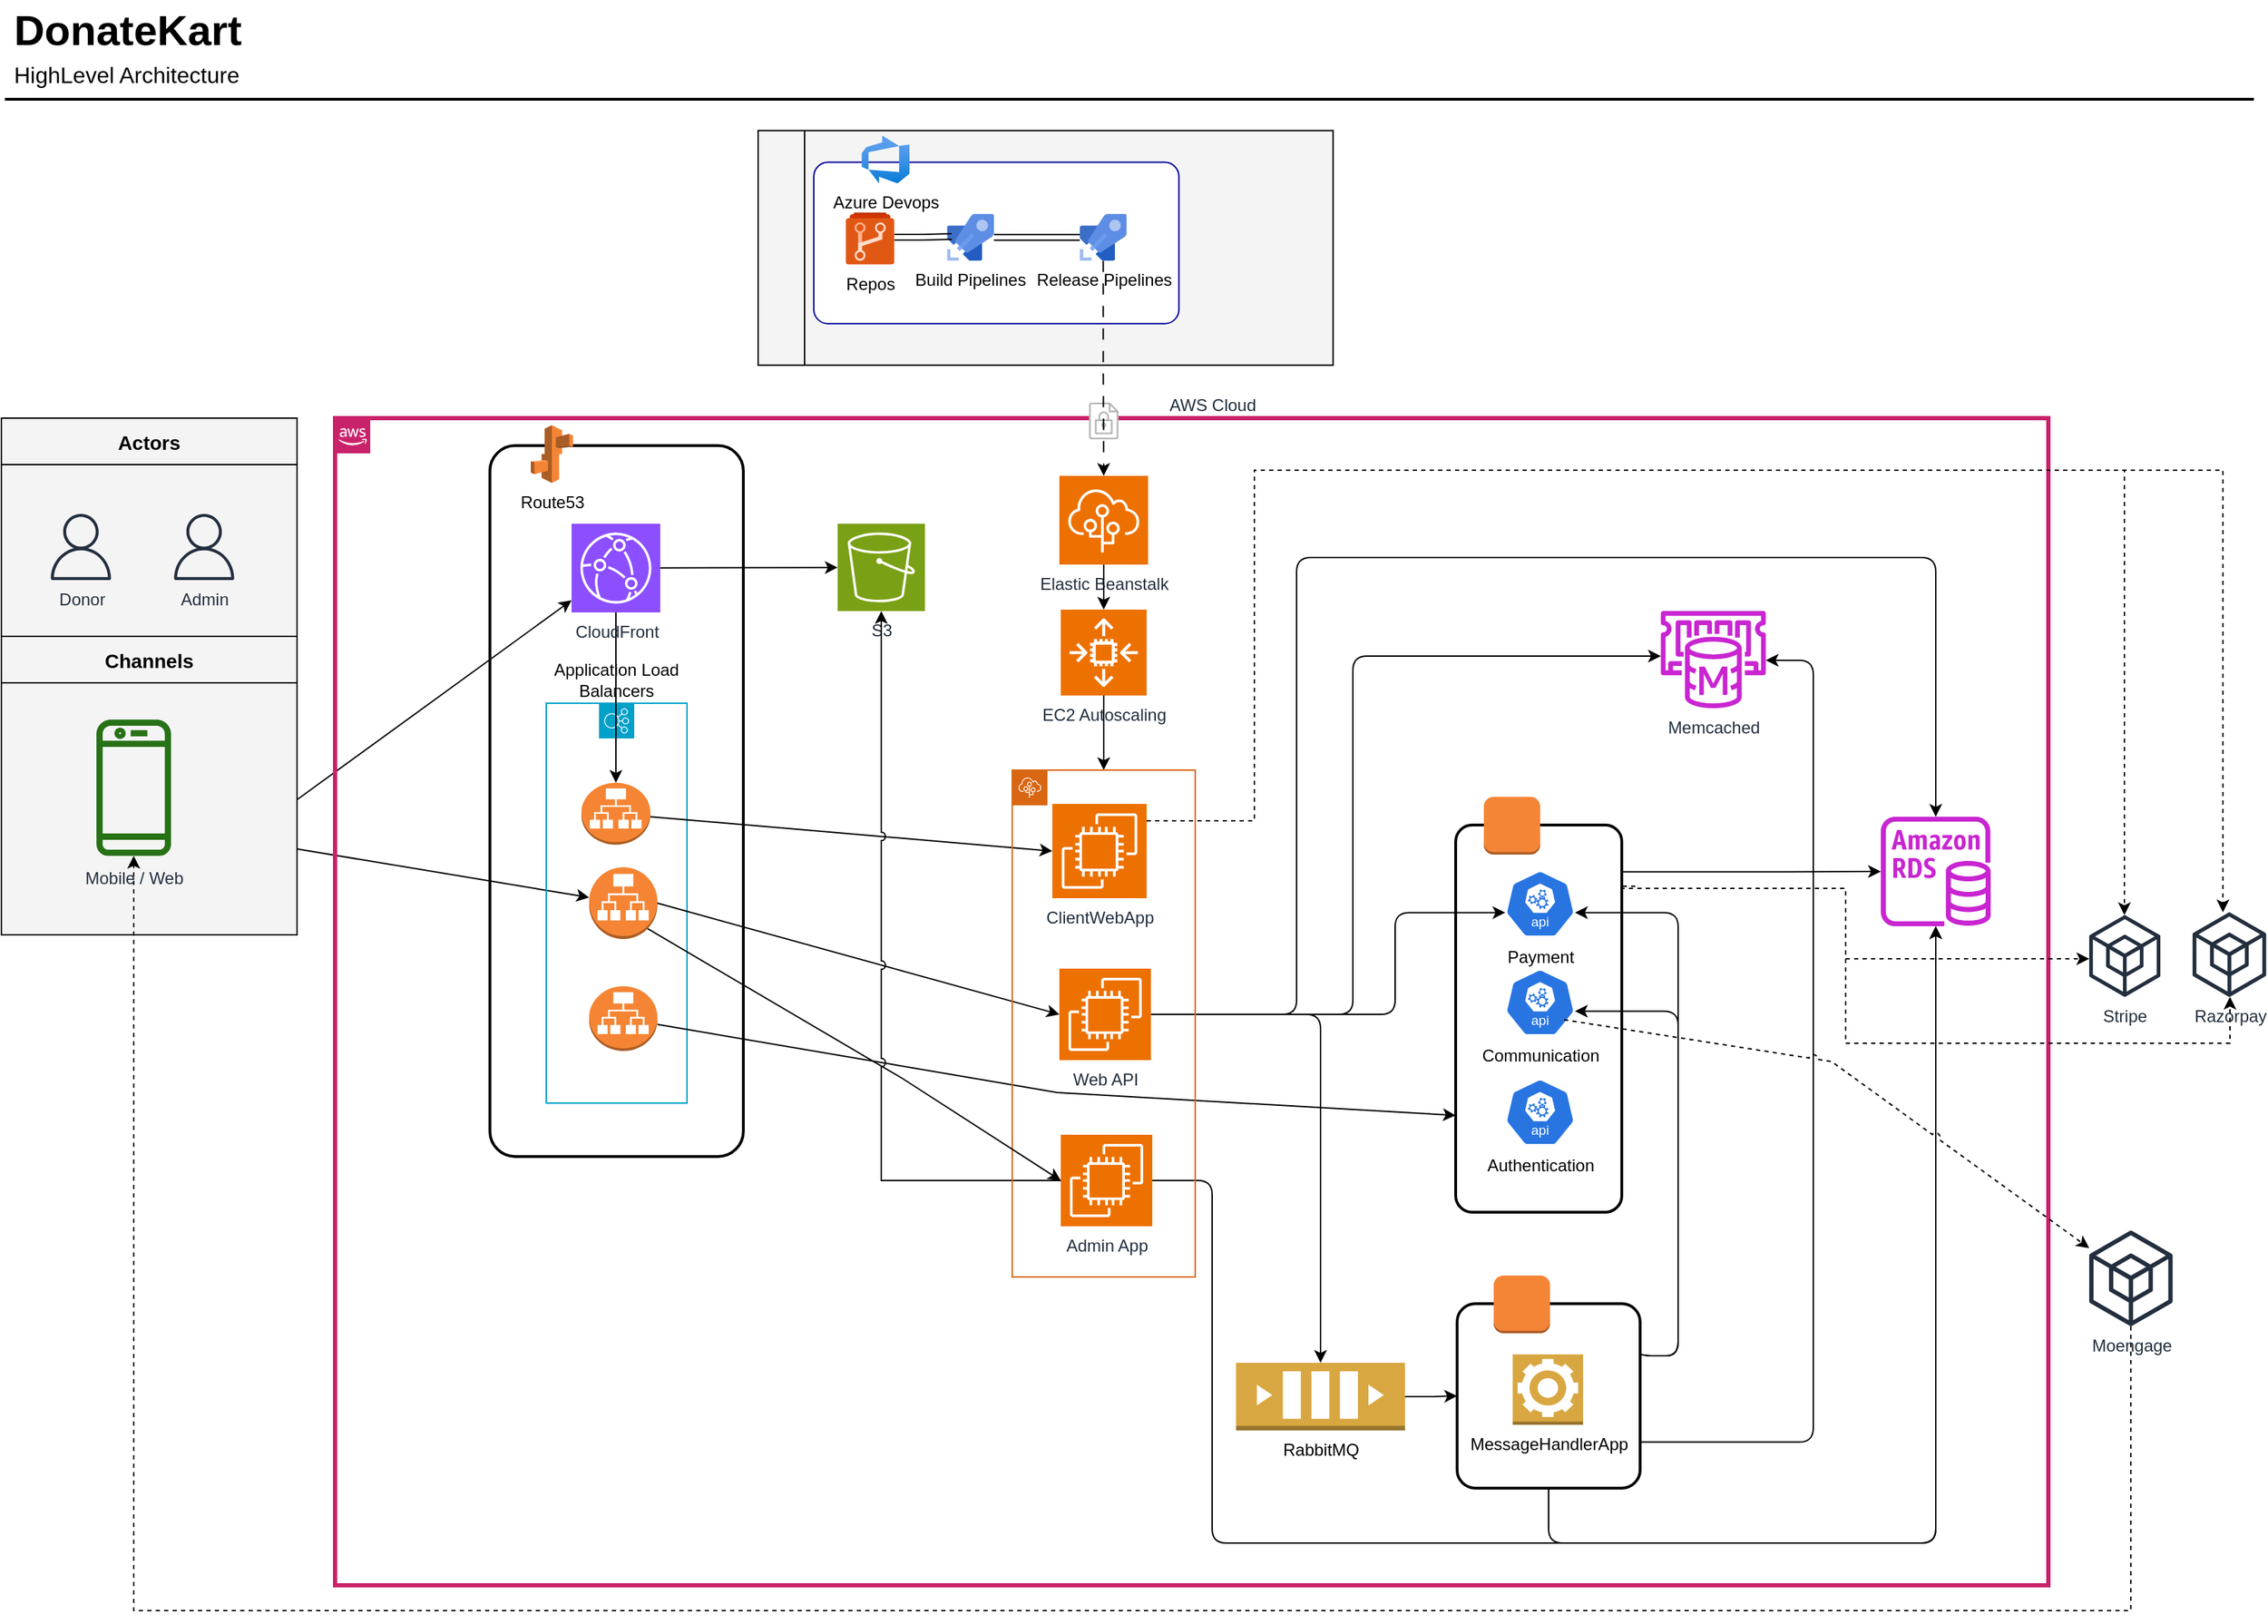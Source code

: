 <mxfile version="28.2.5">
  <diagram id="Ht1M8jgEwFfnCIfOTk4-" name="Page-1">
    <mxGraphModel dx="2037" dy="1380" grid="1" gridSize="10" guides="1" tooltips="1" connect="1" arrows="1" fold="1" page="1" pageScale="1" pageWidth="827" pageHeight="1169" math="0" shadow="0">
      <root>
        <mxCell id="0" />
        <mxCell id="1" parent="0" />
        <mxCell id="fp2YjINmD0HIYM60DAj_-10" style="rounded=0;orthogonalLoop=1;jettySize=auto;html=1;" parent="1" target="JclMTh5I75rumQ6ye4YY-29" edge="1">
          <mxGeometry relative="1" as="geometry">
            <mxPoint x="240" y="612" as="sourcePoint" />
          </mxGeometry>
        </mxCell>
        <mxCell id="fp2YjINmD0HIYM60DAj_-9" style="rounded=0;orthogonalLoop=1;jettySize=auto;html=1;" parent="1" target="JclMTh5I75rumQ6ye4YY-11" edge="1">
          <mxGeometry relative="1" as="geometry">
            <mxPoint x="240" y="577" as="sourcePoint" />
          </mxGeometry>
        </mxCell>
        <mxCell id="jZVaUwOg5UY3L9NAnvdq-71" value="AWS Cloud" style="points=[[0,0],[0.25,0],[0.5,0],[0.75,0],[1,0],[1,0.25],[1,0.5],[1,0.75],[1,1],[0.75,1],[0.5,1],[0.25,1],[0,1],[0,0.75],[0,0.5],[0,0.25]];outlineConnect=0;gradientColor=none;html=1;whiteSpace=wrap;fontSize=12;fontStyle=0;shape=mxgraph.aws4.group;grIcon=mxgraph.aws4.group_aws_cloud_alt;strokeColor=light-dark(#c9226a, #bdc7d4);fillColor=none;verticalAlign=bottom;align=center;spacingLeft=30;fontColor=#232F3E;dashed=0;labelBackgroundColor=none;container=1;pointerEvents=0;collapsible=0;recursiveResize=0;labelPosition=center;verticalLabelPosition=top;strokeWidth=3;" parent="1" vertex="1">
          <mxGeometry x="267" y="306" width="1217" height="829" as="geometry" />
        </mxCell>
        <mxCell id="JclMTh5I75rumQ6ye4YY-43" value="" style="rounded=1;arcSize=10;dashed=0;fillColor=none;gradientColor=none;strokeWidth=2;labelPosition=left;verticalLabelPosition=top;align=right;verticalAlign=bottom;" parent="jZVaUwOg5UY3L9NAnvdq-71" vertex="1">
          <mxGeometry x="110" y="19.5" width="180" height="505" as="geometry" />
        </mxCell>
        <mxCell id="fp2YjINmD0HIYM60DAj_-79" value="&lt;span style=&quot;color: rgb(0, 0, 0); text-wrap-mode: nowrap;&quot;&gt;Application Load Balancers&lt;/span&gt;" style="sketch=0;outlineConnect=0;gradientColor=none;html=1;whiteSpace=wrap;fontSize=12;fontStyle=0;shape=mxgraph.aws4.groupCenter;grIcon=mxgraph.aws4.group_elastic_load_balancing;grStroke=1;strokeColor=#00A1C9;fillColor=none;verticalAlign=bottom;align=center;fontColor=#00A1C9;dashed=0;spacingTop=25;labelPosition=center;verticalLabelPosition=top;" parent="jZVaUwOg5UY3L9NAnvdq-71" vertex="1">
          <mxGeometry x="150" y="202.5" width="100" height="284" as="geometry" />
        </mxCell>
        <mxCell id="JclMTh5I75rumQ6ye4YY-44" value="Route53" style="dashed=0;html=1;shape=mxgraph.aws3.elastic_beanstalk;fillColor=#F58536;gradientColor=none;dashed=0;verticalAlign=top;labelPosition=center;verticalLabelPosition=bottom;align=center;" parent="jZVaUwOg5UY3L9NAnvdq-71" vertex="1">
          <mxGeometry x="139" y="5" width="30" height="41" as="geometry" />
        </mxCell>
        <mxCell id="JclMTh5I75rumQ6ye4YY-3" value="Elastic Beanstalk" style="sketch=0;points=[[0,0,0],[0.25,0,0],[0.5,0,0],[0.75,0,0],[1,0,0],[0,1,0],[0.25,1,0],[0.5,1,0],[0.75,1,0],[1,1,0],[0,0.25,0],[0,0.5,0],[0,0.75,0],[1,0.25,0],[1,0.5,0],[1,0.75,0]];outlineConnect=0;fontColor=#232F3E;fillColor=#ED7100;strokeColor=#ffffff;dashed=0;verticalLabelPosition=bottom;verticalAlign=top;align=center;html=1;fontSize=12;fontStyle=0;aspect=fixed;shape=mxgraph.aws4.resourceIcon;resIcon=mxgraph.aws4.elastic_beanstalk;" parent="jZVaUwOg5UY3L9NAnvdq-71" vertex="1">
          <mxGeometry x="514.5" y="41" width="63" height="63" as="geometry" />
        </mxCell>
        <mxCell id="JclMTh5I75rumQ6ye4YY-7" value="ClientWebApp" style="sketch=0;points=[[0,0,0],[0.25,0,0],[0.5,0,0],[0.75,0,0],[1,0,0],[0,1,0],[0.25,1,0],[0.5,1,0],[0.75,1,0],[1,1,0],[0,0.25,0],[0,0.5,0],[0,0.75,0],[1,0.25,0],[1,0.5,0],[1,0.75,0]];outlineConnect=0;fontColor=#232F3E;fillColor=#ED7100;strokeColor=#ffffff;dashed=0;verticalLabelPosition=bottom;verticalAlign=top;align=center;html=1;fontSize=12;fontStyle=0;aspect=fixed;shape=mxgraph.aws4.resourceIcon;resIcon=mxgraph.aws4.ec2;" parent="jZVaUwOg5UY3L9NAnvdq-71" vertex="1">
          <mxGeometry x="509.5" y="274" width="67" height="67" as="geometry" />
        </mxCell>
        <mxCell id="JclMTh5I75rumQ6ye4YY-10" value="" style="sketch=0;outlineConnect=0;fontColor=#232F3E;gradientColor=none;fillColor=#C925D1;strokeColor=none;dashed=0;verticalLabelPosition=bottom;verticalAlign=top;align=center;html=1;fontSize=12;fontStyle=0;aspect=fixed;pointerEvents=1;shape=mxgraph.aws4.rds_instance;" parent="jZVaUwOg5UY3L9NAnvdq-71" vertex="1">
          <mxGeometry x="1098" y="283" width="78" height="78" as="geometry" />
        </mxCell>
        <mxCell id="fp2YjINmD0HIYM60DAj_-8" style="edgeStyle=orthogonalEdgeStyle;rounded=0;orthogonalLoop=1;jettySize=auto;html=1;" parent="jZVaUwOg5UY3L9NAnvdq-71" source="JclMTh5I75rumQ6ye4YY-11" target="JclMTh5I75rumQ6ye4YY-16" edge="1">
          <mxGeometry relative="1" as="geometry" />
        </mxCell>
        <mxCell id="fp2YjINmD0HIYM60DAj_-20" style="edgeStyle=none;rounded=0;orthogonalLoop=1;jettySize=auto;html=1;" parent="jZVaUwOg5UY3L9NAnvdq-71" source="JclMTh5I75rumQ6ye4YY-11" target="fp2YjINmD0HIYM60DAj_-19" edge="1">
          <mxGeometry relative="1" as="geometry" />
        </mxCell>
        <mxCell id="JclMTh5I75rumQ6ye4YY-11" value="CloudFront" style="sketch=0;points=[[0,0,0],[0.25,0,0],[0.5,0,0],[0.75,0,0],[1,0,0],[0,1,0],[0.25,1,0],[0.5,1,0],[0.75,1,0],[1,1,0],[0,0.25,0],[0,0.5,0],[0,0.75,0],[1,0.25,0],[1,0.5,0],[1,0.75,0]];outlineConnect=0;fontColor=#232F3E;fillColor=#8C4FFF;strokeColor=#ffffff;dashed=0;verticalLabelPosition=bottom;verticalAlign=top;align=center;html=1;fontSize=12;fontStyle=0;aspect=fixed;shape=mxgraph.aws4.resourceIcon;resIcon=mxgraph.aws4.cloudfront;" parent="jZVaUwOg5UY3L9NAnvdq-71" vertex="1">
          <mxGeometry x="168" y="75" width="63" height="63" as="geometry" />
        </mxCell>
        <mxCell id="fp2YjINmD0HIYM60DAj_-65" style="edgeStyle=orthogonalEdgeStyle;rounded=0;orthogonalLoop=1;jettySize=auto;html=1;entryX=0;entryY=0.5;entryDx=0;entryDy=0;" parent="jZVaUwOg5UY3L9NAnvdq-71" source="JclMTh5I75rumQ6ye4YY-14" target="JclMTh5I75rumQ6ye4YY-52" edge="1">
          <mxGeometry relative="1" as="geometry" />
        </mxCell>
        <mxCell id="JclMTh5I75rumQ6ye4YY-14" value="RabbitMQ" style="outlineConnect=0;dashed=0;verticalLabelPosition=bottom;verticalAlign=top;align=center;html=1;shape=mxgraph.aws3.queue;fillColor=#D9A741;gradientColor=none;rotation=0;" parent="jZVaUwOg5UY3L9NAnvdq-71" vertex="1">
          <mxGeometry x="640" y="671" width="120" height="48" as="geometry" />
        </mxCell>
        <mxCell id="JclMTh5I75rumQ6ye4YY-16" value="" style="outlineConnect=0;dashed=0;verticalLabelPosition=bottom;verticalAlign=top;align=center;html=1;shape=mxgraph.aws3.application_load_balancer;fillColor=#F58534;gradientColor=none;" parent="jZVaUwOg5UY3L9NAnvdq-71" vertex="1">
          <mxGeometry x="175" y="259" width="49" height="44" as="geometry" />
        </mxCell>
        <mxCell id="fp2YjINmD0HIYM60DAj_-42" style="edgeStyle=orthogonalEdgeStyle;rounded=0;orthogonalLoop=1;jettySize=auto;html=1;entryX=0.5;entryY=0;entryDx=0;entryDy=0;" parent="jZVaUwOg5UY3L9NAnvdq-71" source="JclMTh5I75rumQ6ye4YY-6" target="fp2YjINmD0HIYM60DAj_-41" edge="1">
          <mxGeometry relative="1" as="geometry" />
        </mxCell>
        <mxCell id="JclMTh5I75rumQ6ye4YY-6" value="EC2 Autoscaling" style="sketch=0;points=[[0,0,0],[0.25,0,0],[0.5,0,0],[0.75,0,0],[1,0,0],[0,1,0],[0.25,1,0],[0.5,1,0],[0.75,1,0],[1,1,0],[0,0.25,0],[0,0.5,0],[0,0.75,0],[1,0.25,0],[1,0.5,0],[1,0.75,0]];outlineConnect=0;fontColor=#232F3E;fillColor=#ED7100;strokeColor=#ffffff;dashed=0;verticalLabelPosition=bottom;verticalAlign=top;align=center;html=1;fontSize=12;fontStyle=0;aspect=fixed;shape=mxgraph.aws4.resourceIcon;resIcon=mxgraph.aws4.auto_scaling2;" parent="jZVaUwOg5UY3L9NAnvdq-71" vertex="1">
          <mxGeometry x="515.5" y="136" width="61" height="61" as="geometry" />
        </mxCell>
        <mxCell id="fp2YjINmD0HIYM60DAj_-45" style="edgeStyle=orthogonalEdgeStyle;rounded=1;orthogonalLoop=1;jettySize=auto;html=1;curved=0;" parent="jZVaUwOg5UY3L9NAnvdq-71" source="JclMTh5I75rumQ6ye4YY-18" target="JclMTh5I75rumQ6ye4YY-10" edge="1">
          <mxGeometry relative="1" as="geometry">
            <Array as="points">
              <mxPoint x="683" y="424" />
              <mxPoint x="683" y="99" />
              <mxPoint x="1137" y="99" />
            </Array>
          </mxGeometry>
        </mxCell>
        <mxCell id="fp2YjINmD0HIYM60DAj_-63" style="edgeStyle=orthogonalEdgeStyle;rounded=1;orthogonalLoop=1;jettySize=auto;html=1;curved=0;" parent="jZVaUwOg5UY3L9NAnvdq-71" source="JclMTh5I75rumQ6ye4YY-18" target="JclMTh5I75rumQ6ye4YY-49" edge="1">
          <mxGeometry relative="1" as="geometry">
            <Array as="points">
              <mxPoint x="723" y="424" />
              <mxPoint x="723" y="169" />
            </Array>
          </mxGeometry>
        </mxCell>
        <mxCell id="fp2YjINmD0HIYM60DAj_-64" style="edgeStyle=orthogonalEdgeStyle;rounded=1;orthogonalLoop=1;jettySize=auto;html=1;strokeColor=default;curved=0;" parent="jZVaUwOg5UY3L9NAnvdq-71" source="JclMTh5I75rumQ6ye4YY-18" target="JclMTh5I75rumQ6ye4YY-14" edge="1">
          <mxGeometry relative="1" as="geometry" />
        </mxCell>
        <mxCell id="JclMTh5I75rumQ6ye4YY-18" value="Web API" style="sketch=0;points=[[0,0,0],[0.25,0,0],[0.5,0,0],[0.75,0,0],[1,0,0],[0,1,0],[0.25,1,0],[0.5,1,0],[0.75,1,0],[1,1,0],[0,0.25,0],[0,0.5,0],[0,0.75,0],[1,0.25,0],[1,0.5,0],[1,0.75,0]];outlineConnect=0;fontColor=#232F3E;fillColor=#ED7100;strokeColor=#ffffff;dashed=0;verticalLabelPosition=bottom;verticalAlign=top;align=center;html=1;fontSize=12;fontStyle=0;aspect=fixed;shape=mxgraph.aws4.resourceIcon;resIcon=mxgraph.aws4.ec2;" parent="jZVaUwOg5UY3L9NAnvdq-71" vertex="1">
          <mxGeometry x="514.5" y="391" width="65" height="65" as="geometry" />
        </mxCell>
        <mxCell id="JclMTh5I75rumQ6ye4YY-26" style="rounded=0;orthogonalLoop=1;jettySize=auto;html=1;entryX=0;entryY=0.5;entryDx=0;entryDy=0;entryPerimeter=0;" parent="jZVaUwOg5UY3L9NAnvdq-71" source="JclMTh5I75rumQ6ye4YY-16" target="JclMTh5I75rumQ6ye4YY-7" edge="1">
          <mxGeometry relative="1" as="geometry" />
        </mxCell>
        <mxCell id="JclMTh5I75rumQ6ye4YY-27" style="rounded=0;orthogonalLoop=1;jettySize=auto;html=1;entryX=0;entryY=0.5;entryDx=0;entryDy=0;entryPerimeter=0;exitX=1;exitY=0.5;exitDx=0;exitDy=0;exitPerimeter=0;" parent="jZVaUwOg5UY3L9NAnvdq-71" source="JclMTh5I75rumQ6ye4YY-29" target="JclMTh5I75rumQ6ye4YY-18" edge="1">
          <mxGeometry relative="1" as="geometry" />
        </mxCell>
        <mxCell id="JclMTh5I75rumQ6ye4YY-29" value="" style="outlineConnect=0;dashed=0;verticalLabelPosition=bottom;verticalAlign=top;align=center;html=1;shape=mxgraph.aws3.application_load_balancer;fillColor=#F58534;gradientColor=none;" parent="jZVaUwOg5UY3L9NAnvdq-71" vertex="1">
          <mxGeometry x="180.5" y="319" width="48.5" height="51" as="geometry" />
        </mxCell>
        <mxCell id="JclMTh5I75rumQ6ye4YY-30" value="" style="outlineConnect=0;dashed=0;verticalLabelPosition=bottom;verticalAlign=top;align=center;html=1;shape=mxgraph.aws3.application_load_balancer;fillColor=#F58534;gradientColor=none;" parent="jZVaUwOg5UY3L9NAnvdq-71" vertex="1">
          <mxGeometry x="180.5" y="403.5" width="48.5" height="46" as="geometry" />
        </mxCell>
        <mxCell id="JclMTh5I75rumQ6ye4YY-49" value="Memcached" style="sketch=0;outlineConnect=0;fontColor=#232F3E;gradientColor=none;fillColor=#C925D1;strokeColor=none;dashed=0;verticalLabelPosition=bottom;verticalAlign=top;align=center;html=1;fontSize=12;fontStyle=0;aspect=fixed;pointerEvents=1;shape=mxgraph.aws4.elasticache_for_memcached;" parent="jZVaUwOg5UY3L9NAnvdq-71" vertex="1">
          <mxGeometry x="940" y="137" width="78" height="69" as="geometry" />
        </mxCell>
        <mxCell id="jZVaUwOg5UY3L9NAnvdq-182" value="" style="group" parent="jZVaUwOg5UY3L9NAnvdq-71" vertex="1" connectable="0">
          <mxGeometry x="535.5" y="-11" width="21" height="26" as="geometry" />
        </mxCell>
        <mxCell id="jZVaUwOg5UY3L9NAnvdq-183" value="" style="rounded=0;whiteSpace=wrap;html=1;labelBackgroundColor=#ffffff;fontSize=14;align=center;strokeColor=none;" parent="jZVaUwOg5UY3L9NAnvdq-182" vertex="1">
          <mxGeometry width="21" height="26" as="geometry" />
        </mxCell>
        <mxCell id="jZVaUwOg5UY3L9NAnvdq-184" value="" style="outlineConnect=0;fontColor=#232F3E;gradientColor=none;fillColor=#B3B3B3;strokeColor=none;dashed=0;verticalLabelPosition=bottom;verticalAlign=top;align=center;html=1;fontSize=12;fontStyle=0;aspect=fixed;pointerEvents=1;shape=mxgraph.aws4.encrypted_data;labelBackgroundColor=#ffffff;" parent="jZVaUwOg5UY3L9NAnvdq-182" vertex="1">
          <mxGeometry width="21" height="26" as="geometry" />
        </mxCell>
        <mxCell id="fp2YjINmD0HIYM60DAj_-19" value="S3" style="sketch=0;points=[[0,0,0],[0.25,0,0],[0.5,0,0],[0.75,0,0],[1,0,0],[0,1,0],[0.25,1,0],[0.5,1,0],[0.75,1,0],[1,1,0],[0,0.25,0],[0,0.5,0],[0,0.75,0],[1,0.25,0],[1,0.5,0],[1,0.75,0]];outlineConnect=0;fontColor=#232F3E;fillColor=#7AA116;strokeColor=#ffffff;dashed=0;verticalLabelPosition=bottom;verticalAlign=top;align=center;html=1;fontSize=12;fontStyle=0;aspect=fixed;shape=mxgraph.aws4.resourceIcon;resIcon=mxgraph.aws4.s3;" parent="jZVaUwOg5UY3L9NAnvdq-71" vertex="1">
          <mxGeometry x="357" y="75" width="62" height="62" as="geometry" />
        </mxCell>
        <mxCell id="fp2YjINmD0HIYM60DAj_-23" value="" style="group" parent="jZVaUwOg5UY3L9NAnvdq-71" vertex="1" connectable="0">
          <mxGeometry x="796" y="253" width="118" height="295" as="geometry" />
        </mxCell>
        <mxCell id="JclMTh5I75rumQ6ye4YY-34" value="" style="rounded=1;arcSize=10;dashed=0;fillColor=none;gradientColor=none;strokeWidth=2;" parent="fp2YjINmD0HIYM60DAj_-23" vertex="1">
          <mxGeometry y="36" width="118" height="275" as="geometry" />
        </mxCell>
        <mxCell id="JclMTh5I75rumQ6ye4YY-35" value="" style="dashed=0;html=1;shape=mxgraph.aws3.instance;fillColor=#F58536;gradientColor=none;dashed=0;" parent="fp2YjINmD0HIYM60DAj_-23" vertex="1">
          <mxGeometry x="20" y="16" width="40" height="41" as="geometry" />
        </mxCell>
        <mxCell id="JclMTh5I75rumQ6ye4YY-38" value="Payment" style="aspect=fixed;sketch=0;html=1;dashed=0;whitespace=wrap;verticalLabelPosition=bottom;verticalAlign=top;fillColor=#2875E2;strokeColor=#ffffff;points=[[0.005,0.63,0],[0.1,0.2,0],[0.9,0.2,0],[0.5,0,0],[0.995,0.63,0],[0.72,0.99,0],[0.5,1,0],[0.28,0.99,0]];shape=mxgraph.kubernetes.icon2;kubernetesLabel=1;prIcon=api" parent="fp2YjINmD0HIYM60DAj_-23" vertex="1">
          <mxGeometry x="35" y="68" width="50" height="48" as="geometry" />
        </mxCell>
        <mxCell id="JclMTh5I75rumQ6ye4YY-40" value="Authentication" style="aspect=fixed;sketch=0;html=1;dashed=0;whitespace=wrap;verticalLabelPosition=bottom;verticalAlign=top;fillColor=#2875E2;strokeColor=#ffffff;points=[[0.005,0.63,0],[0.1,0.2,0],[0.9,0.2,0],[0.5,0,0],[0.995,0.63,0],[0.72,0.99,0],[0.5,1,0],[0.28,0.99,0]];shape=mxgraph.kubernetes.icon2;kubernetesLabel=1;prIcon=api" parent="fp2YjINmD0HIYM60DAj_-23" vertex="1">
          <mxGeometry x="35" y="216" width="50" height="48" as="geometry" />
        </mxCell>
        <mxCell id="JclMTh5I75rumQ6ye4YY-39" value="Communication" style="aspect=fixed;sketch=0;html=1;dashed=0;whitespace=wrap;verticalLabelPosition=bottom;verticalAlign=top;fillColor=#2875E2;strokeColor=#ffffff;points=[[0.005,0.63,0],[0.1,0.2,0],[0.9,0.2,0],[0.5,0,0],[0.995,0.63,0],[0.72,0.99,0],[0.5,1,0],[0.28,0.99,0]];shape=mxgraph.kubernetes.icon2;kubernetesLabel=1;prIcon=api" parent="fp2YjINmD0HIYM60DAj_-23" vertex="1">
          <mxGeometry x="35" y="138" width="50" height="48" as="geometry" />
        </mxCell>
        <mxCell id="fp2YjINmD0HIYM60DAj_-43" style="edgeStyle=orthogonalEdgeStyle;rounded=1;orthogonalLoop=1;jettySize=auto;html=1;exitX=1;exitY=0.75;exitDx=0;exitDy=0;curved=0;" parent="jZVaUwOg5UY3L9NAnvdq-71" source="JclMTh5I75rumQ6ye4YY-52" target="JclMTh5I75rumQ6ye4YY-49" edge="1">
          <mxGeometry relative="1" as="geometry">
            <Array as="points">
              <mxPoint x="1050" y="727" />
              <mxPoint x="1050" y="172" />
            </Array>
          </mxGeometry>
        </mxCell>
        <mxCell id="fp2YjINmD0HIYM60DAj_-56" style="edgeStyle=orthogonalEdgeStyle;rounded=1;orthogonalLoop=1;jettySize=auto;html=1;curved=0;" parent="jZVaUwOg5UY3L9NAnvdq-71" source="JclMTh5I75rumQ6ye4YY-52" target="JclMTh5I75rumQ6ye4YY-10" edge="1">
          <mxGeometry relative="1" as="geometry">
            <Array as="points">
              <mxPoint x="862" y="799" />
              <mxPoint x="1137" y="799" />
            </Array>
          </mxGeometry>
        </mxCell>
        <mxCell id="JclMTh5I75rumQ6ye4YY-52" value="" style="rounded=1;arcSize=10;dashed=0;fillColor=none;gradientColor=none;strokeWidth=2;" parent="jZVaUwOg5UY3L9NAnvdq-71" vertex="1">
          <mxGeometry x="797" y="629" width="130" height="131" as="geometry" />
        </mxCell>
        <mxCell id="JclMTh5I75rumQ6ye4YY-53" value="" style="dashed=0;html=1;shape=mxgraph.aws3.instance;fillColor=#F58536;gradientColor=none;dashed=0;" parent="jZVaUwOg5UY3L9NAnvdq-71" vertex="1">
          <mxGeometry x="823" y="609" width="40" height="41" as="geometry" />
        </mxCell>
        <mxCell id="fp2YjINmD0HIYM60DAj_-3" value="MessageHandlerApp" style="outlineConnect=0;dashed=0;verticalLabelPosition=bottom;verticalAlign=top;align=center;html=1;shape=mxgraph.aws3.worker;fillColor=#D9A741;gradientColor=none;" parent="jZVaUwOg5UY3L9NAnvdq-71" vertex="1">
          <mxGeometry x="836.5" y="665" width="50" height="50" as="geometry" />
        </mxCell>
        <mxCell id="fp2YjINmD0HIYM60DAj_-28" style="rounded=0;orthogonalLoop=1;jettySize=auto;html=1;entryX=0;entryY=0.75;entryDx=0;entryDy=0;" parent="jZVaUwOg5UY3L9NAnvdq-71" source="JclMTh5I75rumQ6ye4YY-30" target="JclMTh5I75rumQ6ye4YY-34" edge="1">
          <mxGeometry relative="1" as="geometry">
            <Array as="points">
              <mxPoint x="513" y="479" />
            </Array>
          </mxGeometry>
        </mxCell>
        <mxCell id="fp2YjINmD0HIYM60DAj_-31" style="edgeStyle=orthogonalEdgeStyle;rounded=1;orthogonalLoop=1;jettySize=auto;html=1;entryX=0.005;entryY=0.63;entryDx=0;entryDy=0;entryPerimeter=0;curved=0;" parent="jZVaUwOg5UY3L9NAnvdq-71" source="JclMTh5I75rumQ6ye4YY-18" target="JclMTh5I75rumQ6ye4YY-38" edge="1">
          <mxGeometry relative="1" as="geometry">
            <Array as="points">
              <mxPoint x="753" y="424" />
              <mxPoint x="753" y="351" />
            </Array>
          </mxGeometry>
        </mxCell>
        <mxCell id="fp2YjINmD0HIYM60DAj_-33" style="edgeStyle=orthogonalEdgeStyle;rounded=1;orthogonalLoop=1;jettySize=auto;html=1;entryX=0.995;entryY=0.63;entryDx=0;entryDy=0;entryPerimeter=0;exitX=1;exitY=0.25;exitDx=0;exitDy=0;curved=0;" parent="jZVaUwOg5UY3L9NAnvdq-71" source="JclMTh5I75rumQ6ye4YY-52" target="JclMTh5I75rumQ6ye4YY-38" edge="1">
          <mxGeometry relative="1" as="geometry">
            <Array as="points">
              <mxPoint x="954" y="666" />
              <mxPoint x="954" y="351" />
            </Array>
          </mxGeometry>
        </mxCell>
        <mxCell id="fp2YjINmD0HIYM60DAj_-34" style="edgeStyle=orthogonalEdgeStyle;rounded=1;orthogonalLoop=1;jettySize=auto;html=1;entryX=0.995;entryY=0.63;entryDx=0;entryDy=0;entryPerimeter=0;exitX=1;exitY=0.25;exitDx=0;exitDy=0;curved=0;" parent="jZVaUwOg5UY3L9NAnvdq-71" source="JclMTh5I75rumQ6ye4YY-52" target="JclMTh5I75rumQ6ye4YY-39" edge="1">
          <mxGeometry relative="1" as="geometry">
            <Array as="points">
              <mxPoint x="954" y="666" />
              <mxPoint x="954" y="421" />
            </Array>
          </mxGeometry>
        </mxCell>
        <mxCell id="fp2YjINmD0HIYM60DAj_-37" style="edgeStyle=orthogonalEdgeStyle;rounded=0;orthogonalLoop=1;jettySize=auto;html=1;jumpStyle=arc;" parent="jZVaUwOg5UY3L9NAnvdq-71" source="fp2YjINmD0HIYM60DAj_-36" target="fp2YjINmD0HIYM60DAj_-19" edge="1">
          <mxGeometry relative="1" as="geometry" />
        </mxCell>
        <mxCell id="fp2YjINmD0HIYM60DAj_-48" style="edgeStyle=orthogonalEdgeStyle;rounded=1;orthogonalLoop=1;jettySize=auto;html=1;curved=0;jumpStyle=arc;" parent="jZVaUwOg5UY3L9NAnvdq-71" source="fp2YjINmD0HIYM60DAj_-36" target="JclMTh5I75rumQ6ye4YY-10" edge="1">
          <mxGeometry relative="1" as="geometry">
            <Array as="points">
              <mxPoint x="623" y="542" />
              <mxPoint x="623" y="799" />
              <mxPoint x="1137" y="799" />
            </Array>
          </mxGeometry>
        </mxCell>
        <mxCell id="fp2YjINmD0HIYM60DAj_-36" value="Admin App" style="sketch=0;points=[[0,0,0],[0.25,0,0],[0.5,0,0],[0.75,0,0],[1,0,0],[0,1,0],[0.25,1,0],[0.5,1,0],[0.75,1,0],[1,1,0],[0,0.25,0],[0,0.5,0],[0,0.75,0],[1,0.25,0],[1,0.5,0],[1,0.75,0]];outlineConnect=0;fontColor=#232F3E;fillColor=#ED7100;strokeColor=#ffffff;dashed=0;verticalLabelPosition=bottom;verticalAlign=top;align=center;html=1;fontSize=12;fontStyle=0;aspect=fixed;shape=mxgraph.aws4.resourceIcon;resIcon=mxgraph.aws4.ec2;" parent="jZVaUwOg5UY3L9NAnvdq-71" vertex="1">
          <mxGeometry x="515.5" y="509" width="65" height="65" as="geometry" />
        </mxCell>
        <mxCell id="fp2YjINmD0HIYM60DAj_-40" style="edgeStyle=orthogonalEdgeStyle;rounded=0;orthogonalLoop=1;jettySize=auto;html=1;exitX=0.5;exitY=1;exitDx=0;exitDy=0;exitPerimeter=0;entryX=0.5;entryY=0;entryDx=0;entryDy=0;entryPerimeter=0;" parent="jZVaUwOg5UY3L9NAnvdq-71" source="JclMTh5I75rumQ6ye4YY-3" target="JclMTh5I75rumQ6ye4YY-6" edge="1">
          <mxGeometry relative="1" as="geometry" />
        </mxCell>
        <mxCell id="fp2YjINmD0HIYM60DAj_-41" value="" style="points=[[0,0],[0.25,0],[0.5,0],[0.75,0],[1,0],[1,0.25],[1,0.5],[1,0.75],[1,1],[0.75,1],[0.5,1],[0.25,1],[0,1],[0,0.75],[0,0.5],[0,0.25]];outlineConnect=0;gradientColor=none;html=1;whiteSpace=wrap;fontSize=12;fontStyle=0;container=1;pointerEvents=0;collapsible=0;recursiveResize=0;shape=mxgraph.aws4.group;grIcon=mxgraph.aws4.group_elastic_beanstalk;strokeColor=#D86613;fillColor=none;verticalAlign=top;align=left;spacingLeft=30;fontColor=#D86613;dashed=0;" parent="jZVaUwOg5UY3L9NAnvdq-71" vertex="1">
          <mxGeometry x="481" y="250" width="130" height="360" as="geometry" />
        </mxCell>
        <mxCell id="fp2YjINmD0HIYM60DAj_-49" style="rounded=0;orthogonalLoop=1;jettySize=auto;html=1;entryX=0;entryY=0.5;entryDx=0;entryDy=0;entryPerimeter=0;exitX=0.855;exitY=0.855;exitDx=0;exitDy=0;exitPerimeter=0;" parent="jZVaUwOg5UY3L9NAnvdq-71" source="JclMTh5I75rumQ6ye4YY-29" target="fp2YjINmD0HIYM60DAj_-36" edge="1">
          <mxGeometry relative="1" as="geometry">
            <Array as="points">
              <mxPoint x="403" y="469" />
            </Array>
          </mxGeometry>
        </mxCell>
        <mxCell id="fp2YjINmD0HIYM60DAj_-61" style="edgeStyle=orthogonalEdgeStyle;rounded=0;orthogonalLoop=1;jettySize=auto;html=1;exitX=0.992;exitY=0.121;exitDx=0;exitDy=0;exitPerimeter=0;" parent="jZVaUwOg5UY3L9NAnvdq-71" source="JclMTh5I75rumQ6ye4YY-34" target="JclMTh5I75rumQ6ye4YY-10" edge="1">
          <mxGeometry relative="1" as="geometry">
            <mxPoint x="920" y="321" as="sourcePoint" />
          </mxGeometry>
        </mxCell>
        <mxCell id="jZVaUwOg5UY3L9NAnvdq-111" value="" style="edgeStyle=elbowEdgeStyle;rounded=0;orthogonalLoop=1;jettySize=auto;html=1;endArrow=open;endFill=0;strokeColor=#545B64;strokeWidth=2;fontSize=14;" parent="1" edge="1">
          <mxGeometry relative="1" as="geometry">
            <mxPoint x="608.857" y="576.036" as="sourcePoint" />
            <mxPoint x="609" y="577" as="targetPoint" />
          </mxGeometry>
        </mxCell>
        <mxCell id="-QjtrjUzRDEMRZ5MF8oH-47" value="DonateKart" style="text;html=1;resizable=0;points=[];autosize=1;align=left;verticalAlign=top;spacingTop=-4;fontSize=30;fontStyle=1;labelBackgroundColor=none;" parent="1" vertex="1">
          <mxGeometry x="36.5" y="9.5" width="180" height="40" as="geometry" />
        </mxCell>
        <mxCell id="-QjtrjUzRDEMRZ5MF8oH-48" value="HighLevel Architecture" style="text;html=1;resizable=0;points=[];autosize=1;align=left;verticalAlign=top;spacingTop=-4;fontSize=16;labelBackgroundColor=none;" parent="1" vertex="1">
          <mxGeometry x="36.5" y="49.5" width="180" height="30" as="geometry" />
        </mxCell>
        <mxCell id="SCVMTBWpLvtzJIhz15lM-1" value="" style="line;strokeWidth=2;html=1;fontSize=14;labelBackgroundColor=none;" parent="1" vertex="1">
          <mxGeometry x="32.5" y="74.5" width="1597.5" height="10" as="geometry" />
        </mxCell>
        <mxCell id="jZVaUwOg5UY3L9NAnvdq-59" value="Actors" style="swimlane;fontSize=14;align=center;swimlaneFillColor=#f4f4f4;fillColor=#f4f4f4;startSize=33;container=1;pointerEvents=0;collapsible=0;recursiveResize=0;" parent="1" vertex="1">
          <mxGeometry x="30" y="306" width="210" height="177" as="geometry" />
        </mxCell>
        <mxCell id="jZVaUwOg5UY3L9NAnvdq-60" value="Donor" style="outlineConnect=0;fontColor=#232F3E;gradientColor=none;fillColor=#232F3E;strokeColor=none;dashed=0;verticalLabelPosition=bottom;verticalAlign=top;align=center;html=1;fontSize=12;fontStyle=0;aspect=fixed;pointerEvents=1;shape=mxgraph.aws4.user;labelBackgroundColor=none;" parent="jZVaUwOg5UY3L9NAnvdq-59" vertex="1">
          <mxGeometry x="33" y="68" width="47" height="47" as="geometry" />
        </mxCell>
        <mxCell id="fp2YjINmD0HIYM60DAj_-38" value="Admin" style="outlineConnect=0;fontColor=#232F3E;gradientColor=none;fillColor=#232F3E;strokeColor=none;dashed=0;verticalLabelPosition=bottom;verticalAlign=top;align=center;html=1;fontSize=12;fontStyle=0;aspect=fixed;pointerEvents=1;shape=mxgraph.aws4.user;labelBackgroundColor=none;" parent="jZVaUwOg5UY3L9NAnvdq-59" vertex="1">
          <mxGeometry x="120.5" y="68" width="47" height="47" as="geometry" />
        </mxCell>
        <mxCell id="jZVaUwOg5UY3L9NAnvdq-62" value="Channels" style="swimlane;fontSize=14;align=center;swimlaneFillColor=#f4f4f4;fillColor=#f4f4f4;startSize=33;container=1;pointerEvents=0;collapsible=0;recursiveResize=0;" parent="1" vertex="1">
          <mxGeometry x="30" y="461" width="210" height="212" as="geometry" />
        </mxCell>
        <mxCell id="jZVaUwOg5UY3L9NAnvdq-65" value="Mobile / Web" style="outlineConnect=0;fontColor=#232F3E;gradientColor=none;strokeColor=none;fillColor=#277116;dashed=0;verticalLabelPosition=bottom;verticalAlign=top;align=center;html=1;fontSize=12;fontStyle=0;shape=mxgraph.aws4.mobile_client;labelBackgroundColor=none;" parent="jZVaUwOg5UY3L9NAnvdq-62" vertex="1">
          <mxGeometry x="67.5" y="57.5" width="53" height="100" as="geometry" />
        </mxCell>
        <mxCell id="jZVaUwOg5UY3L9NAnvdq-93" value="Stripe" style="outlineConnect=0;fontColor=#232F3E;gradientColor=none;fillColor=#232F3E;strokeColor=none;dashed=0;verticalLabelPosition=bottom;verticalAlign=top;align=center;html=1;fontSize=12;fontStyle=0;aspect=fixed;pointerEvents=1;shape=mxgraph.aws4.external_sdk;labelBackgroundColor=none;" parent="1" vertex="1">
          <mxGeometry x="1513" y="659" width="50.56" height="58" as="geometry" />
        </mxCell>
        <mxCell id="jZVaUwOg5UY3L9NAnvdq-94" value="Razorpay" style="outlineConnect=0;fontColor=#232F3E;gradientColor=none;fillColor=#232F3E;strokeColor=none;dashed=0;verticalLabelPosition=bottom;verticalAlign=top;align=center;html=1;fontSize=12;fontStyle=0;aspect=fixed;pointerEvents=1;shape=mxgraph.aws4.external_sdk;labelBackgroundColor=none;" parent="1" vertex="1">
          <mxGeometry x="1586.41" y="657" width="52.31" height="60" as="geometry" />
        </mxCell>
        <mxCell id="JclMTh5I75rumQ6ye4YY-13" value="" style="edgeStyle=elbowEdgeStyle;rounded=0;orthogonalLoop=1;jettySize=auto;html=1;endArrow=open;endFill=0;strokeColor=#545B64;strokeWidth=2;fontSize=14;" parent="1" edge="1">
          <mxGeometry relative="1" as="geometry">
            <mxPoint x="550.0" y="577" as="sourcePoint" />
            <mxPoint x="550.286" y="576.993" as="targetPoint" />
          </mxGeometry>
        </mxCell>
        <mxCell id="JclMTh5I75rumQ6ye4YY-54" value="" style="swimlane;fontSize=14;align=center;swimlaneFillColor=#f4f4f4;fillColor=#f4f4f4;startSize=33;container=1;pointerEvents=0;collapsible=0;recursiveResize=0;rotation=-90;" parent="1" vertex="1">
          <mxGeometry x="688.39" y="-19.14" width="166.64" height="408.39" as="geometry" />
        </mxCell>
        <mxCell id="fp2YjINmD0HIYM60DAj_-71" value="" style="shape=mxgraph.mockup.containers.marginRect;rectMarginTop=10;strokeColor=#000099;strokeWidth=1;dashed=0;rounded=1;arcSize=5;recursiveResize=0;html=1;whiteSpace=wrap;" parent="JclMTh5I75rumQ6ye4YY-54" vertex="1">
          <mxGeometry x="-81.32" y="133.44" width="259.32" height="124.56" as="geometry" />
        </mxCell>
        <mxCell id="JclMTh5I75rumQ6ye4YY-57" value="Release Pipelines" style="image;sketch=0;aspect=fixed;html=1;points=[];align=center;fontSize=12;image=img/lib/mscae/Azure_Pipelines.svg;rotation=0;" parent="JclMTh5I75rumQ6ye4YY-54" vertex="1">
          <mxGeometry x="107.63" y="180.07" width="33.32" height="33.32" as="geometry" />
        </mxCell>
        <mxCell id="fp2YjINmD0HIYM60DAj_-70" value="Repos" style="image;sketch=0;aspect=fixed;html=1;points=[];align=center;fontSize=12;image=img/lib/mscae/Azure_Repos.svg;" parent="JclMTh5I75rumQ6ye4YY-54" vertex="1">
          <mxGeometry x="-58.71" y="177.47" width="34.66" height="38.51" as="geometry" />
        </mxCell>
        <mxCell id="fp2YjINmD0HIYM60DAj_-67" value="Azure Devops" style="image;aspect=fixed;html=1;points=[];align=center;fontSize=12;image=img/lib/azure2/devops/Azure_DevOps.svg;" parent="JclMTh5I75rumQ6ye4YY-54" vertex="1">
          <mxGeometry x="-47.32" y="124.44" width="34" height="34" as="geometry" />
        </mxCell>
        <mxCell id="9ufxYr2BjAIMq-CSdd-i-3" style="edgeStyle=orthogonalEdgeStyle;rounded=0;orthogonalLoop=1;jettySize=auto;html=1;shape=link;" parent="JclMTh5I75rumQ6ye4YY-54" source="9ufxYr2BjAIMq-CSdd-i-1" target="JclMTh5I75rumQ6ye4YY-57" edge="1">
          <mxGeometry relative="1" as="geometry" />
        </mxCell>
        <mxCell id="9ufxYr2BjAIMq-CSdd-i-1" value="Build Pipelines" style="image;sketch=0;aspect=fixed;html=1;points=[];align=center;fontSize=12;image=img/lib/mscae/Azure_Pipelines.svg;rotation=0;" parent="JclMTh5I75rumQ6ye4YY-54" vertex="1">
          <mxGeometry x="13.29" y="180.07" width="33.32" height="33.32" as="geometry" />
        </mxCell>
        <mxCell id="9ufxYr2BjAIMq-CSdd-i-2" style="edgeStyle=orthogonalEdgeStyle;rounded=0;orthogonalLoop=1;jettySize=auto;html=1;entryX=0.1;entryY=0.482;entryDx=0;entryDy=0;entryPerimeter=0;shape=link;" parent="JclMTh5I75rumQ6ye4YY-54" source="fp2YjINmD0HIYM60DAj_-70" target="9ufxYr2BjAIMq-CSdd-i-1" edge="1">
          <mxGeometry relative="1" as="geometry" />
        </mxCell>
        <mxCell id="fp2YjINmD0HIYM60DAj_-78" style="edgeStyle=orthogonalEdgeStyle;rounded=0;orthogonalLoop=1;jettySize=auto;html=1;dashed=1;" parent="1" source="fp2YjINmD0HIYM60DAj_-50" target="jZVaUwOg5UY3L9NAnvdq-65" edge="1">
          <mxGeometry relative="1" as="geometry">
            <Array as="points">
              <mxPoint x="1543" y="1153" />
              <mxPoint x="124" y="1153" />
            </Array>
          </mxGeometry>
        </mxCell>
        <mxCell id="fp2YjINmD0HIYM60DAj_-50" value="Moengage" style="outlineConnect=0;fontColor=#232F3E;gradientColor=none;fillColor=#232F3E;strokeColor=none;dashed=0;verticalLabelPosition=bottom;verticalAlign=top;align=center;html=1;fontSize=12;fontStyle=0;aspect=fixed;pointerEvents=1;shape=mxgraph.aws4.external_sdk;labelBackgroundColor=none;" parent="1" vertex="1">
          <mxGeometry x="1513" y="883" width="59.28" height="68" as="geometry" />
        </mxCell>
        <mxCell id="fp2YjINmD0HIYM60DAj_-53" style="rounded=0;orthogonalLoop=1;jettySize=auto;html=1;exitX=0.84;exitY=0.757;exitDx=0;exitDy=0;exitPerimeter=0;jumpStyle=arc;dashed=1;" parent="1" source="JclMTh5I75rumQ6ye4YY-39" target="fp2YjINmD0HIYM60DAj_-50" edge="1">
          <mxGeometry relative="1" as="geometry">
            <Array as="points">
              <mxPoint x="1330" y="763" />
            </Array>
          </mxGeometry>
        </mxCell>
        <mxCell id="fp2YjINmD0HIYM60DAj_-2" style="edgeStyle=orthogonalEdgeStyle;rounded=0;orthogonalLoop=1;jettySize=auto;html=1;dashed=1;dashPattern=8 8;" parent="1" source="JclMTh5I75rumQ6ye4YY-57" target="JclMTh5I75rumQ6ye4YY-3" edge="1">
          <mxGeometry relative="1" as="geometry" />
        </mxCell>
        <mxCell id="fp2YjINmD0HIYM60DAj_-74" style="edgeStyle=orthogonalEdgeStyle;rounded=0;orthogonalLoop=1;jettySize=auto;html=1;dashed=1;" parent="1" target="jZVaUwOg5UY3L9NAnvdq-93" edge="1">
          <mxGeometry relative="1" as="geometry">
            <Array as="points">
              <mxPoint x="1340" y="640" />
              <mxPoint x="1340" y="690" />
            </Array>
            <mxPoint x="1180" y="640" as="sourcePoint" />
          </mxGeometry>
        </mxCell>
        <mxCell id="fp2YjINmD0HIYM60DAj_-75" style="edgeStyle=orthogonalEdgeStyle;rounded=0;orthogonalLoop=1;jettySize=auto;html=1;dashed=1;exitX=1.005;exitY=0.158;exitDx=0;exitDy=0;exitPerimeter=0;" parent="1" source="JclMTh5I75rumQ6ye4YY-34" target="jZVaUwOg5UY3L9NAnvdq-94" edge="1">
          <mxGeometry relative="1" as="geometry">
            <Array as="points">
              <mxPoint x="1190" y="638" />
              <mxPoint x="1190" y="640" />
              <mxPoint x="1340" y="640" />
              <mxPoint x="1340" y="750" />
              <mxPoint x="1613" y="750" />
            </Array>
            <mxPoint x="1190" y="629" as="sourcePoint" />
          </mxGeometry>
        </mxCell>
        <mxCell id="fp2YjINmD0HIYM60DAj_-76" style="edgeStyle=orthogonalEdgeStyle;rounded=0;orthogonalLoop=1;jettySize=auto;html=1;dashed=1;" parent="1" source="JclMTh5I75rumQ6ye4YY-7" target="jZVaUwOg5UY3L9NAnvdq-93" edge="1">
          <mxGeometry relative="1" as="geometry">
            <Array as="points">
              <mxPoint x="920" y="592" />
              <mxPoint x="920" y="343" />
              <mxPoint x="1538" y="343" />
            </Array>
          </mxGeometry>
        </mxCell>
        <mxCell id="fp2YjINmD0HIYM60DAj_-77" style="edgeStyle=orthogonalEdgeStyle;rounded=0;orthogonalLoop=1;jettySize=auto;html=1;dashed=1;" parent="1" source="JclMTh5I75rumQ6ye4YY-7" target="jZVaUwOg5UY3L9NAnvdq-94" edge="1">
          <mxGeometry relative="1" as="geometry">
            <Array as="points">
              <mxPoint x="920" y="592" />
              <mxPoint x="920" y="343" />
              <mxPoint x="1608" y="343" />
            </Array>
          </mxGeometry>
        </mxCell>
      </root>
    </mxGraphModel>
  </diagram>
</mxfile>
